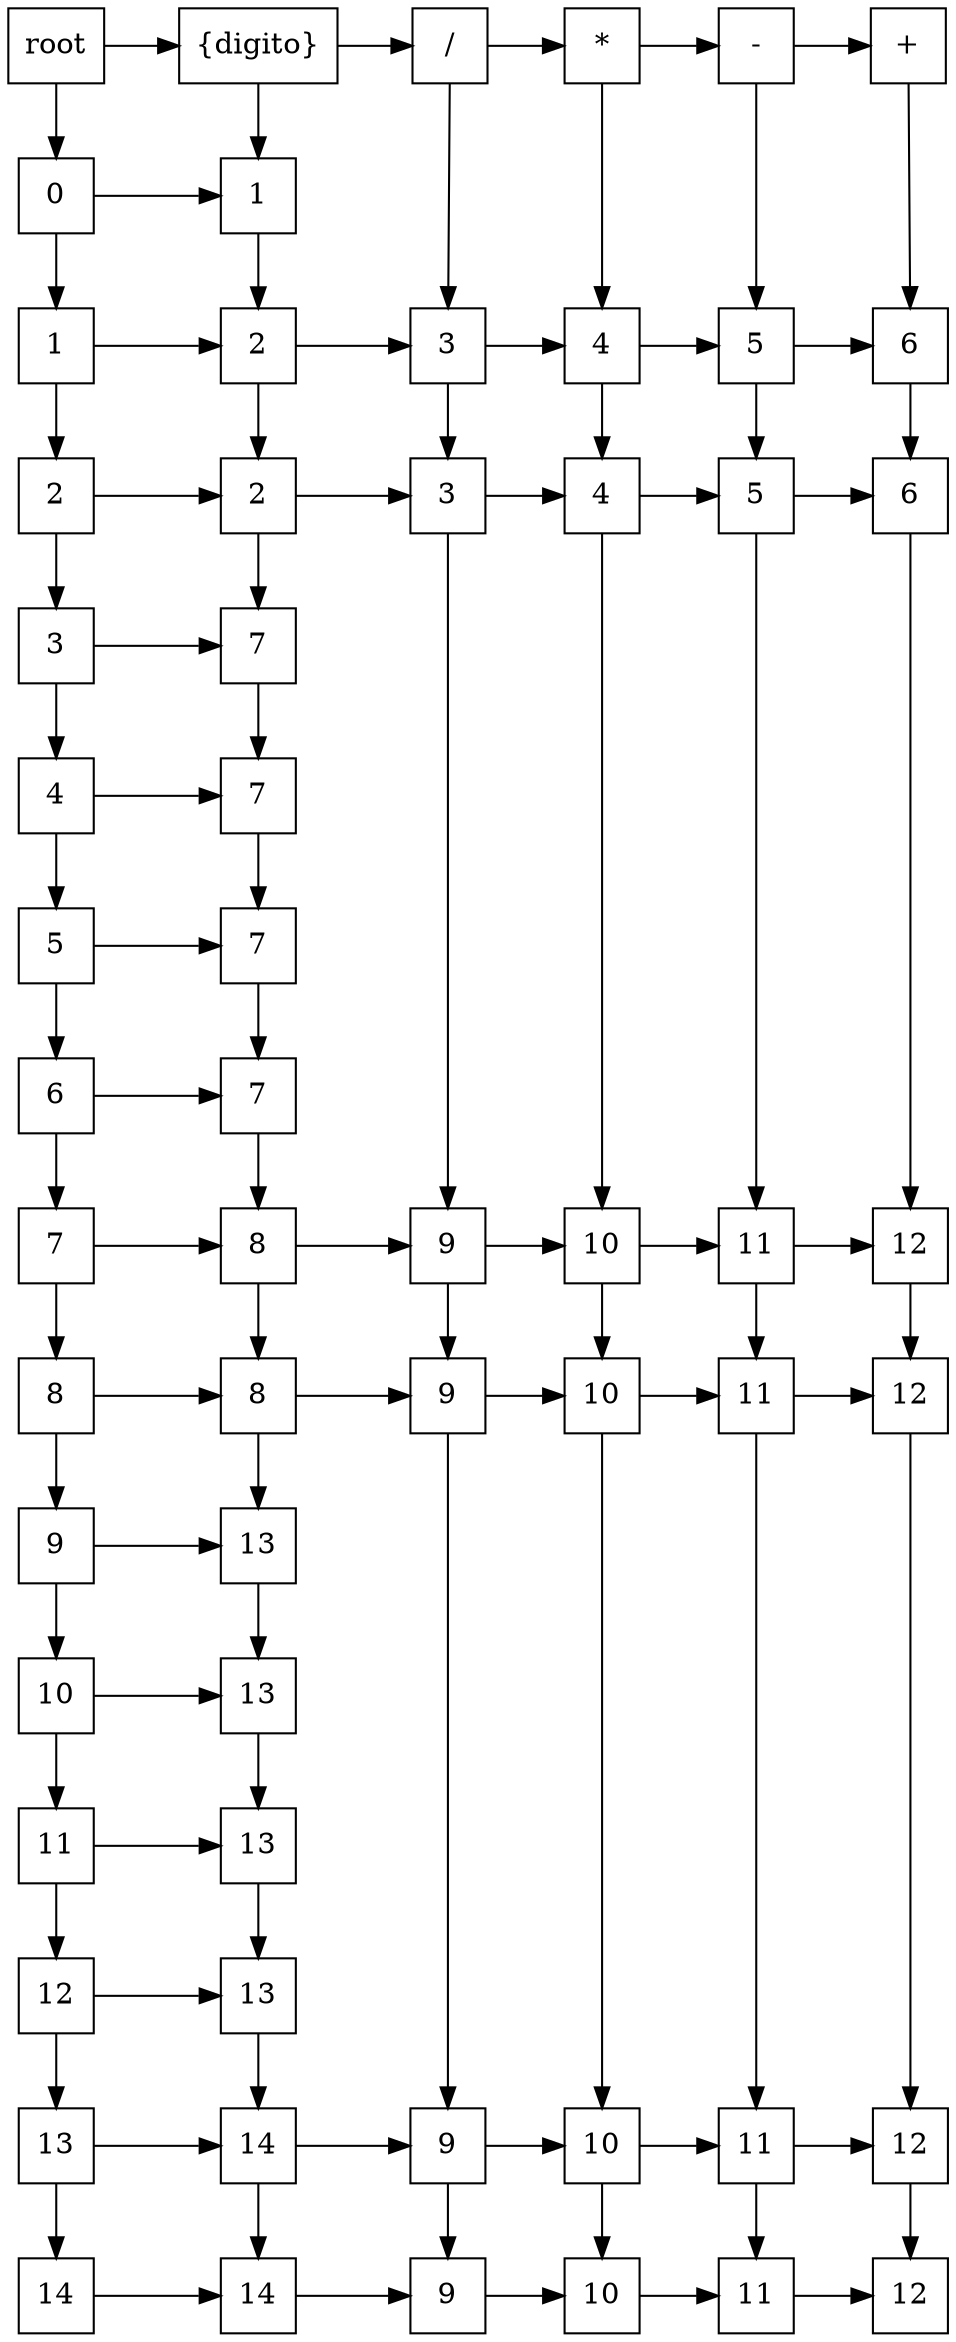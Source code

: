 digraph tabla{ 
 	rankdir=TB;
	node [shape=rectangle, height=0.5, width=0.5];
	graph[ nodesep = 0.5];
	x0[label="{digito}"];
	x1[label="/"];
	x2[label="*"];
	x3[label="-"];
	x4[label="+"];
	root[label="root"];
	y0[label="0"];
	y1[label="1"];
	y2[label="2"];
	y3[label="3"];
	y4[label="4"];
	y5[label="5"];
	y6[label="6"];
	y7[label="7"];
	y8[label="8"];
	y9[label="9"];
	y10[label="10"];
	y11[label="11"];
	y12[label="12"];
	y13[label="13"];
	y14[label="14"];
	root -> x0 -> x1 -> x2 -> x3 -> x4
	root -> y0 -> y1 -> y2 -> y3 -> y4 -> y5 -> y6 -> y7 -> y8 -> y9 -> y10 -> y11 -> y12 -> y13 -> y14
	xy00[label="1"];
	xy10[label="2"];
	xy11[label="3"];
	xy12[label="4"];
	xy13[label="5"];
	xy14[label="6"];
	xy20[label="2"];
	xy21[label="3"];
	xy22[label="4"];
	xy23[label="5"];
	xy24[label="6"];
	xy30[label="7"];
	xy40[label="7"];
	xy50[label="7"];
	xy60[label="7"];
	xy70[label="8"];
	xy71[label="9"];
	xy72[label="10"];
	xy73[label="11"];
	xy74[label="12"];
	xy80[label="8"];
	xy81[label="9"];
	xy82[label="10"];
	xy83[label="11"];
	xy84[label="12"];
	xy90[label="13"];
	xy100[label="13"];
	xy110[label="13"];
	xy120[label="13"];
	xy130[label="14"];
	xy131[label="9"];
	xy132[label="10"];
	xy133[label="11"];
	xy134[label="12"];
	xy140[label="14"];
	xy141[label="9"];
	xy142[label="10"];
	xy143[label="11"];
	xy144[label="12"];
	y0 -> 	xy00[constraint=false];
	y1 -> xy10 -> xy11 -> xy12 -> xy13 -> 	xy14[constraint=false];
	y2 -> xy20 -> xy21 -> xy22 -> xy23 -> 	xy24[constraint=false];
	y3 -> 	xy30[constraint=false];
	y4 -> 	xy40[constraint=false];
	y5 -> 	xy50[constraint=false];
	y6 -> 	xy60[constraint=false];
	y7 -> xy70 -> xy71 -> xy72 -> xy73 -> 	xy74[constraint=false];
	y8 -> xy80 -> xy81 -> xy82 -> xy83 -> 	xy84[constraint=false];
	y9 -> 	xy90[constraint=false];
	y10 -> 	xy100[constraint=false];
	y11 -> 	xy110[constraint=false];
	y12 -> 	xy120[constraint=false];
	y13 -> xy130 -> xy131 -> xy132 -> xy133 -> 	xy134[constraint=false];
	y14 -> xy140 -> xy141 -> xy142 -> xy143 -> 	xy144[constraint=false];
	x0 -> xy00 -> xy10 -> xy20 -> xy30 -> xy40 -> xy50 -> xy60 -> xy70 -> xy80 -> xy90 -> xy100 -> xy110 -> xy120 -> xy130 -> 	xy140;
	x1 -> xy11 -> xy21 -> xy71 -> xy81 -> xy131 -> 	xy141;
	x2 -> xy12 -> xy22 -> xy72 -> xy82 -> xy132 -> 	xy142;
	x3 -> xy13 -> xy23 -> xy73 -> xy83 -> xy133 -> 	xy143;
	x4 -> xy14 -> xy24 -> xy74 -> xy84 -> xy134 -> 	xy144;
	{ rank=same;root;x0;x1;x2;x3;x4}
	{ rank=same;y0;xy00}
	{ rank=same;y1;xy10;xy11;xy12;xy13;xy14}
	{ rank=same;y2;xy20;xy21;xy22;xy23;xy24}
	{ rank=same;y3;xy30}
	{ rank=same;y4;xy40}
	{ rank=same;y5;xy50}
	{ rank=same;y6;xy60}
	{ rank=same;y7;xy70;xy71;xy72;xy73;xy74}
	{ rank=same;y8;xy80;xy81;xy82;xy83;xy84}
	{ rank=same;y9;xy90}
	{ rank=same;y10;xy100}
	{ rank=same;y11;xy110}
	{ rank=same;y12;xy120}
	{ rank=same;y13;xy130;xy131;xy132;xy133;xy134}
	{ rank=same;y14;xy140;xy141;xy142;xy143;xy144}
}